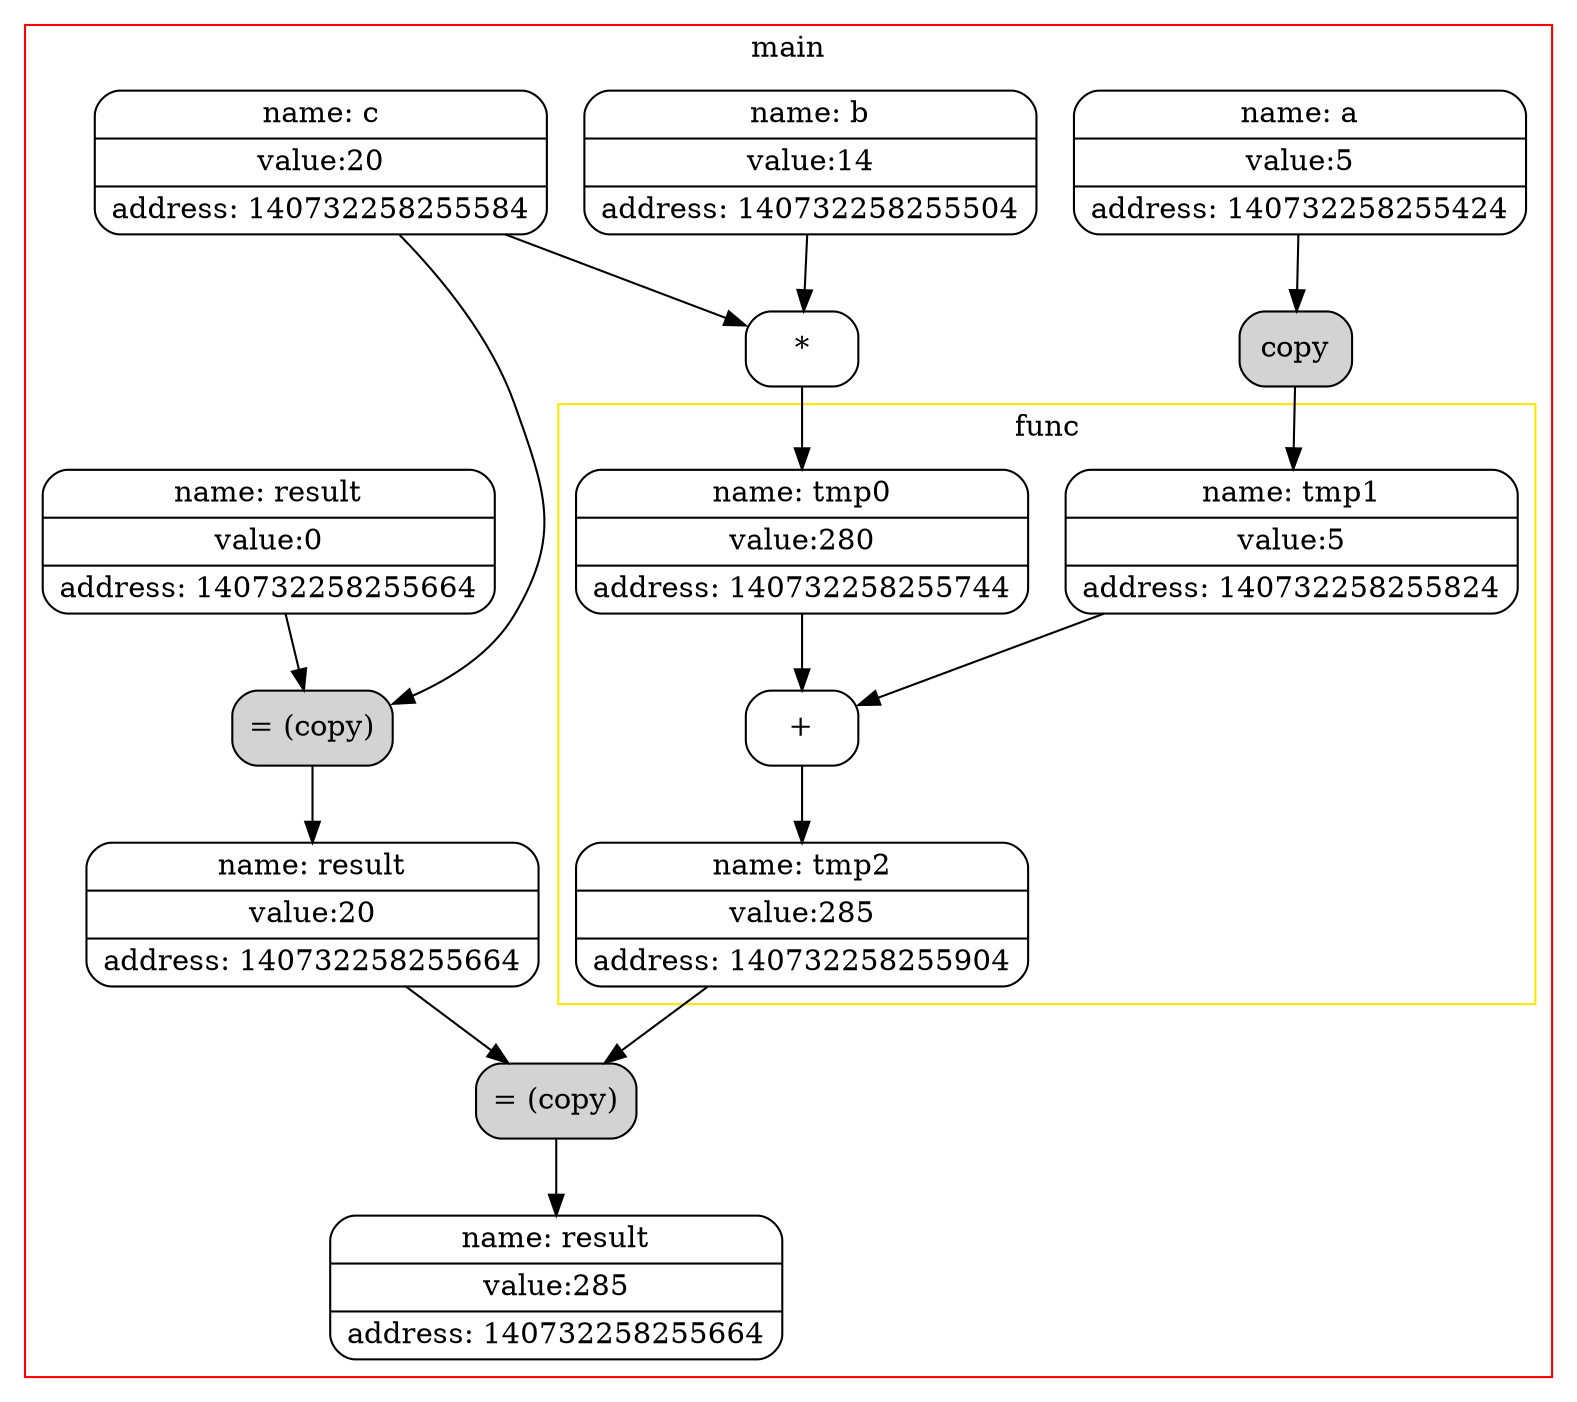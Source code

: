 digraph G{
trankdir=HR;
node[shape=Mrecord];

subgraph "cluster_0" {
label = main;
color = "0.0,1,1";
1[label="{ {name: a} | {value:5} | {address: 140732258255424}} " ];
2[label="{ {name: b} | {value:14} | {address: 140732258255504}} " ];
3[label="{ {name: c} | {value:20} | {address: 140732258255584}} " ];
4[label="{ {name: result} | {value:0} | {address: 140732258255664}} " ];
5[label="= (copy)" color = "" style = "filled"];
4->5;
3->5;
6[label="{ {name: result} | {value:20} | {address: 140732258255664}} " ];
5->6;
7[label="*" color = "black" style = ""];
2->7;
3->7;
8[label="{ {name: tmp0} | {value:280} | {address: 140732258255744}} " ];
7->8;
9[label="copy" color = "" style = "filled"];
1->9;
10[label="{ {name: tmp1} | {value:5} | {address: 140732258255824}} " ];
9->10;
subgraph "cluster_1" {
label = func;
color = "0.15,1,1";
11[label="+" color = "black" style = ""];
10->11;
8->11;
12[label="{ {name: tmp2} | {value:285} | {address: 140732258255904}} " ];
11->12;
}
13[label="= (copy)" color = "" style = "filled"];
6->13;
12->13;
14[label="{ {name: result} | {value:285} | {address: 140732258255664}} " ];
13->14;
}
}